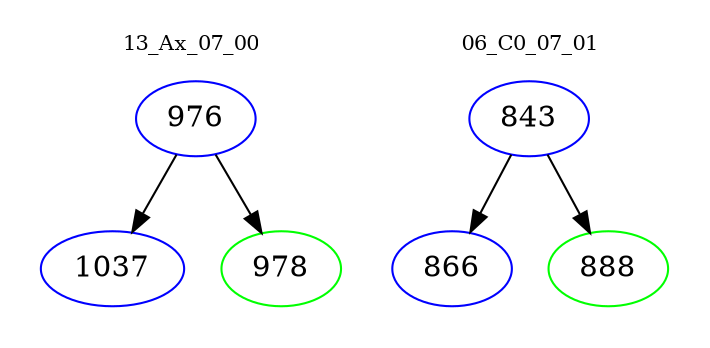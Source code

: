 digraph{
subgraph cluster_0 {
color = white
label = "13_Ax_07_00";
fontsize=10;
T0_976 [label="976", color="blue"]
T0_976 -> T0_1037 [color="black"]
T0_1037 [label="1037", color="blue"]
T0_976 -> T0_978 [color="black"]
T0_978 [label="978", color="green"]
}
subgraph cluster_1 {
color = white
label = "06_C0_07_01";
fontsize=10;
T1_843 [label="843", color="blue"]
T1_843 -> T1_866 [color="black"]
T1_866 [label="866", color="blue"]
T1_843 -> T1_888 [color="black"]
T1_888 [label="888", color="green"]
}
}
